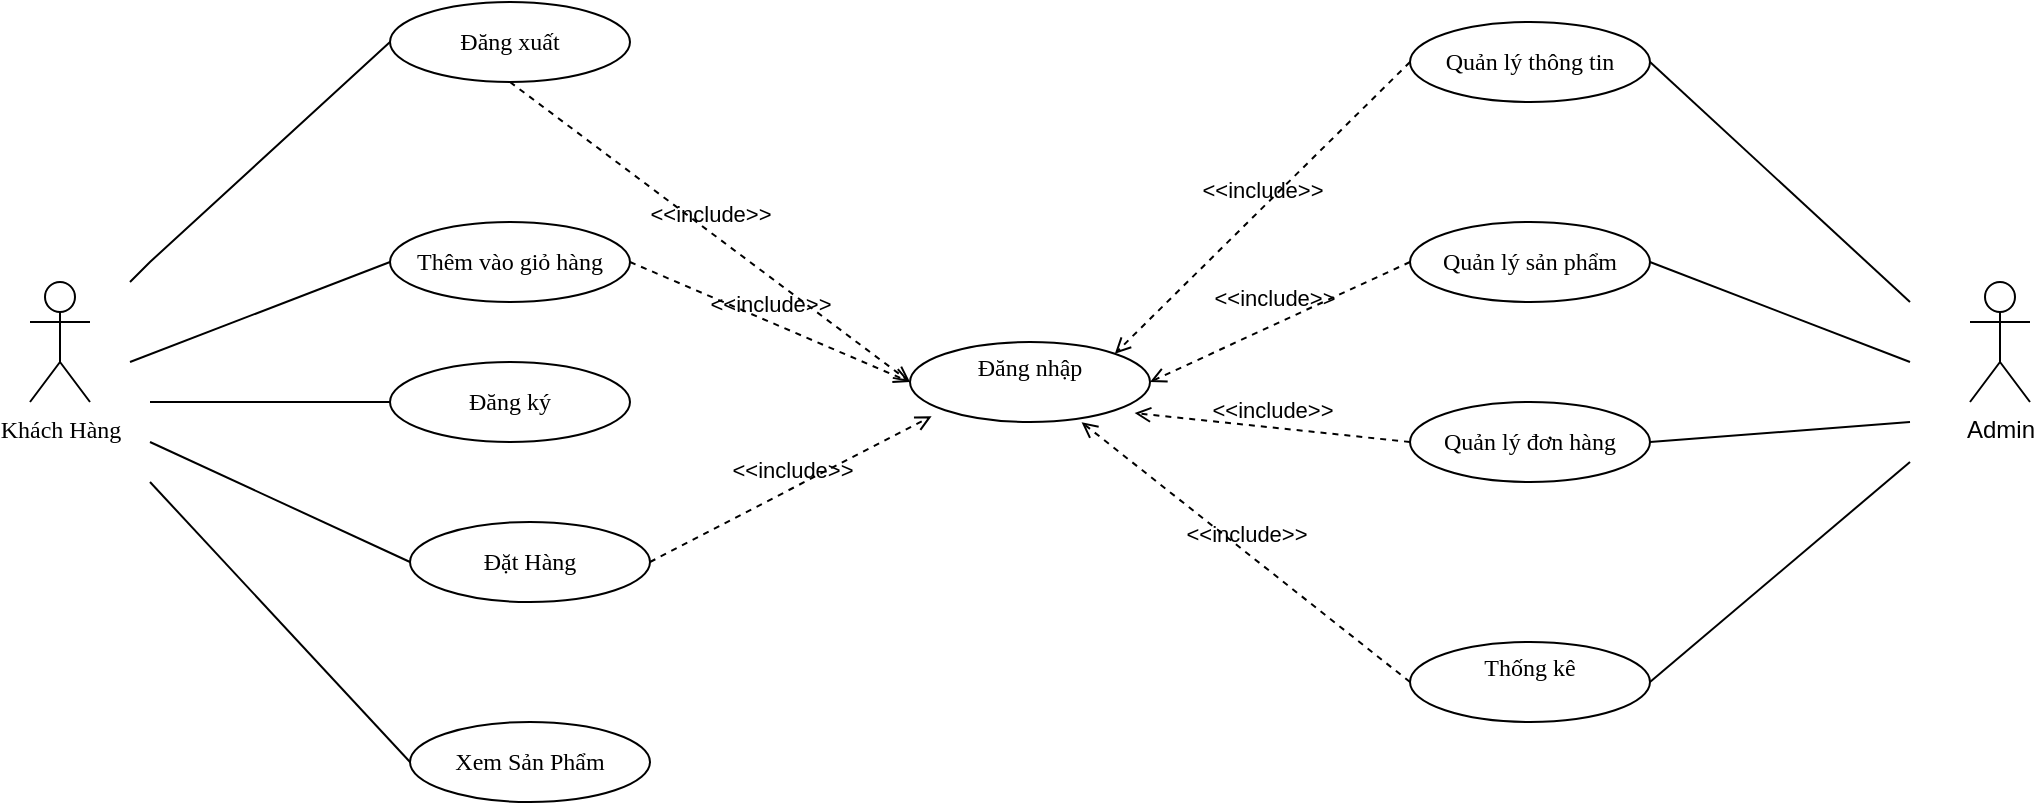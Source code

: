 <mxfile version="24.3.1" type="github">
  <diagram name="Trang-1" id="r6eOZ69rc-4Km0xSXZgc">
    <mxGraphModel dx="1031" dy="595" grid="1" gridSize="10" guides="1" tooltips="1" connect="1" arrows="1" fold="1" page="1" pageScale="1" pageWidth="827" pageHeight="1169" math="0" shadow="0">
      <root>
        <mxCell id="0" />
        <mxCell id="1" parent="0" />
        <mxCell id="mw8h1twb3_OkvwOdcU1I-1" value="&lt;font face=&quot;Times New Roman&quot;&gt;Khách Hàng&lt;/font&gt;&lt;div&gt;&lt;font face=&quot;Times New Roman&quot;&gt;&lt;br&gt;&lt;/font&gt;&lt;/div&gt;" style="shape=umlActor;verticalLabelPosition=bottom;verticalAlign=top;html=1;outlineConnect=0;" vertex="1" parent="1">
          <mxGeometry x="40" y="370" width="30" height="60" as="geometry" />
        </mxCell>
        <mxCell id="mw8h1twb3_OkvwOdcU1I-2" value="Admin&lt;div&gt;&lt;br&gt;&lt;/div&gt;" style="shape=umlActor;verticalLabelPosition=bottom;verticalAlign=top;html=1;outlineConnect=0;" vertex="1" parent="1">
          <mxGeometry x="1010" y="370" width="30" height="60" as="geometry" />
        </mxCell>
        <mxCell id="mw8h1twb3_OkvwOdcU1I-4" value="Đăng xuất" style="ellipse;whiteSpace=wrap;html=1;fontFamily=Times New Roman;" vertex="1" parent="1">
          <mxGeometry x="220" y="230" width="120" height="40" as="geometry" />
        </mxCell>
        <mxCell id="mw8h1twb3_OkvwOdcU1I-6" value="Thêm vào giỏ hàng" style="ellipse;whiteSpace=wrap;html=1;fontFamily=Times New Roman;" vertex="1" parent="1">
          <mxGeometry x="220" y="340" width="120" height="40" as="geometry" />
        </mxCell>
        <mxCell id="mw8h1twb3_OkvwOdcU1I-8" value="Đăng ký" style="ellipse;whiteSpace=wrap;html=1;fontFamily=Times New Roman;" vertex="1" parent="1">
          <mxGeometry x="220" y="410" width="120" height="40" as="geometry" />
        </mxCell>
        <mxCell id="mw8h1twb3_OkvwOdcU1I-10" value="Xem Sản Phẩm" style="ellipse;whiteSpace=wrap;html=1;fontFamily=Times New Roman;" vertex="1" parent="1">
          <mxGeometry x="230" y="590" width="120" height="40" as="geometry" />
        </mxCell>
        <mxCell id="mw8h1twb3_OkvwOdcU1I-12" value="" style="endArrow=none;html=1;rounded=0;entryX=0;entryY=0.5;entryDx=0;entryDy=0;" edge="1" parent="1" target="mw8h1twb3_OkvwOdcU1I-4">
          <mxGeometry width="50" height="50" relative="1" as="geometry">
            <mxPoint x="90" y="370" as="sourcePoint" />
            <mxPoint x="120" y="340" as="targetPoint" />
            <Array as="points">
              <mxPoint x="100" y="360" />
            </Array>
          </mxGeometry>
        </mxCell>
        <mxCell id="mw8h1twb3_OkvwOdcU1I-13" value="" style="endArrow=none;html=1;rounded=0;entryX=0;entryY=0.5;entryDx=0;entryDy=0;" edge="1" parent="1" target="mw8h1twb3_OkvwOdcU1I-6">
          <mxGeometry width="50" height="50" relative="1" as="geometry">
            <mxPoint x="90" y="410" as="sourcePoint" />
            <mxPoint x="350" y="390" as="targetPoint" />
          </mxGeometry>
        </mxCell>
        <mxCell id="mw8h1twb3_OkvwOdcU1I-14" value="" style="endArrow=none;html=1;rounded=0;entryX=0;entryY=0.5;entryDx=0;entryDy=0;" edge="1" parent="1" target="mw8h1twb3_OkvwOdcU1I-8">
          <mxGeometry width="50" height="50" relative="1" as="geometry">
            <mxPoint x="100" y="430" as="sourcePoint" />
            <mxPoint x="210" y="490" as="targetPoint" />
          </mxGeometry>
        </mxCell>
        <mxCell id="mw8h1twb3_OkvwOdcU1I-15" value="" style="endArrow=none;html=1;rounded=0;entryX=0;entryY=0.5;entryDx=0;entryDy=0;" edge="1" parent="1" target="mw8h1twb3_OkvwOdcU1I-10">
          <mxGeometry width="50" height="50" relative="1" as="geometry">
            <mxPoint x="100" y="470" as="sourcePoint" />
            <mxPoint x="350" y="390" as="targetPoint" />
          </mxGeometry>
        </mxCell>
        <mxCell id="mw8h1twb3_OkvwOdcU1I-17" value="Đăng nhập&lt;div&gt;&lt;br&gt;&lt;/div&gt;" style="ellipse;whiteSpace=wrap;html=1;fontFamily=Times New Roman;" vertex="1" parent="1">
          <mxGeometry x="480" y="400" width="120" height="40" as="geometry" />
        </mxCell>
        <mxCell id="mw8h1twb3_OkvwOdcU1I-20" value="Quản lý thông tin" style="ellipse;whiteSpace=wrap;html=1;fontFamily=Times New Roman;" vertex="1" parent="1">
          <mxGeometry x="730" y="240" width="120" height="40" as="geometry" />
        </mxCell>
        <mxCell id="mw8h1twb3_OkvwOdcU1I-22" value="Quản lý sản phẩm" style="ellipse;whiteSpace=wrap;html=1;fontFamily=Times New Roman;" vertex="1" parent="1">
          <mxGeometry x="730" y="340" width="120" height="40" as="geometry" />
        </mxCell>
        <mxCell id="mw8h1twb3_OkvwOdcU1I-24" value="Quản lý đơn hàng" style="ellipse;whiteSpace=wrap;html=1;fontFamily=Times New Roman;" vertex="1" parent="1">
          <mxGeometry x="730" y="430" width="120" height="40" as="geometry" />
        </mxCell>
        <mxCell id="mw8h1twb3_OkvwOdcU1I-26" value="Thống kê&lt;div&gt;&lt;br&gt;&lt;/div&gt;" style="ellipse;whiteSpace=wrap;html=1;fontFamily=Times New Roman;" vertex="1" parent="1">
          <mxGeometry x="730" y="550" width="120" height="40" as="geometry" />
        </mxCell>
        <mxCell id="mw8h1twb3_OkvwOdcU1I-35" value="" style="endArrow=none;html=1;rounded=0;exitX=1;exitY=0.5;exitDx=0;exitDy=0;" edge="1" parent="1" source="mw8h1twb3_OkvwOdcU1I-20">
          <mxGeometry width="50" height="50" relative="1" as="geometry">
            <mxPoint x="880" y="450" as="sourcePoint" />
            <mxPoint x="980" y="380" as="targetPoint" />
          </mxGeometry>
        </mxCell>
        <mxCell id="mw8h1twb3_OkvwOdcU1I-36" value="" style="endArrow=none;html=1;rounded=0;exitX=1;exitY=0.5;exitDx=0;exitDy=0;" edge="1" parent="1" source="mw8h1twb3_OkvwOdcU1I-22">
          <mxGeometry width="50" height="50" relative="1" as="geometry">
            <mxPoint x="880" y="500" as="sourcePoint" />
            <mxPoint x="980" y="410" as="targetPoint" />
          </mxGeometry>
        </mxCell>
        <mxCell id="mw8h1twb3_OkvwOdcU1I-37" value="" style="endArrow=none;html=1;rounded=0;exitX=1;exitY=0.5;exitDx=0;exitDy=0;" edge="1" parent="1" source="mw8h1twb3_OkvwOdcU1I-24">
          <mxGeometry width="50" height="50" relative="1" as="geometry">
            <mxPoint x="850" y="500" as="sourcePoint" />
            <mxPoint x="980" y="440" as="targetPoint" />
          </mxGeometry>
        </mxCell>
        <mxCell id="mw8h1twb3_OkvwOdcU1I-38" value="" style="endArrow=none;html=1;rounded=0;exitX=1;exitY=0.5;exitDx=0;exitDy=0;" edge="1" parent="1" source="mw8h1twb3_OkvwOdcU1I-26">
          <mxGeometry width="50" height="50" relative="1" as="geometry">
            <mxPoint x="870" y="580" as="sourcePoint" />
            <mxPoint x="980" y="460" as="targetPoint" />
          </mxGeometry>
        </mxCell>
        <mxCell id="mw8h1twb3_OkvwOdcU1I-43" value="&amp;lt;&amp;lt;include&amp;gt;&amp;gt;" style="html=1;verticalAlign=bottom;labelBackgroundColor=none;endArrow=open;endFill=0;dashed=1;rounded=0;entryX=0;entryY=0.5;entryDx=0;entryDy=0;exitX=0.5;exitY=1;exitDx=0;exitDy=0;" edge="1" parent="1" source="mw8h1twb3_OkvwOdcU1I-4" target="mw8h1twb3_OkvwOdcU1I-17">
          <mxGeometry width="160" relative="1" as="geometry">
            <mxPoint x="440" y="240" as="sourcePoint" />
            <mxPoint x="600" y="240" as="targetPoint" />
          </mxGeometry>
        </mxCell>
        <mxCell id="mw8h1twb3_OkvwOdcU1I-44" value="&amp;lt;&amp;lt;include&amp;gt;&amp;gt;" style="html=1;verticalAlign=bottom;labelBackgroundColor=none;endArrow=open;endFill=0;dashed=1;rounded=0;entryX=0;entryY=0.5;entryDx=0;entryDy=0;exitX=1;exitY=0.5;exitDx=0;exitDy=0;" edge="1" parent="1" source="mw8h1twb3_OkvwOdcU1I-6" target="mw8h1twb3_OkvwOdcU1I-17">
          <mxGeometry width="160" relative="1" as="geometry">
            <mxPoint x="530" y="430" as="sourcePoint" />
            <mxPoint x="690" y="430" as="targetPoint" />
          </mxGeometry>
        </mxCell>
        <mxCell id="mw8h1twb3_OkvwOdcU1I-47" value="Đặt Hàng" style="ellipse;whiteSpace=wrap;html=1;fontFamily=Times New Roman;" vertex="1" parent="1">
          <mxGeometry x="230" y="490" width="120" height="40" as="geometry" />
        </mxCell>
        <mxCell id="mw8h1twb3_OkvwOdcU1I-48" value="" style="endArrow=none;html=1;rounded=0;entryX=0;entryY=0.5;entryDx=0;entryDy=0;" edge="1" parent="1" target="mw8h1twb3_OkvwOdcU1I-47">
          <mxGeometry width="50" height="50" relative="1" as="geometry">
            <mxPoint x="100" y="450" as="sourcePoint" />
            <mxPoint x="220" y="470" as="targetPoint" />
          </mxGeometry>
        </mxCell>
        <mxCell id="mw8h1twb3_OkvwOdcU1I-49" value="&amp;lt;&amp;lt;include&amp;gt;&amp;gt;" style="html=1;verticalAlign=bottom;labelBackgroundColor=none;endArrow=open;endFill=0;dashed=1;rounded=0;exitX=1;exitY=0.5;exitDx=0;exitDy=0;entryX=0.09;entryY=0.927;entryDx=0;entryDy=0;entryPerimeter=0;" edge="1" parent="1" source="mw8h1twb3_OkvwOdcU1I-47" target="mw8h1twb3_OkvwOdcU1I-17">
          <mxGeometry width="160" relative="1" as="geometry">
            <mxPoint x="400" y="520" as="sourcePoint" />
            <mxPoint x="560" y="520" as="targetPoint" />
          </mxGeometry>
        </mxCell>
        <mxCell id="mw8h1twb3_OkvwOdcU1I-50" value="&amp;lt;&amp;lt;include&amp;gt;&amp;gt;" style="html=1;verticalAlign=bottom;labelBackgroundColor=none;endArrow=open;endFill=0;dashed=1;rounded=0;entryX=1;entryY=0;entryDx=0;entryDy=0;exitX=0;exitY=0.5;exitDx=0;exitDy=0;" edge="1" parent="1" source="mw8h1twb3_OkvwOdcU1I-20" target="mw8h1twb3_OkvwOdcU1I-17">
          <mxGeometry width="160" relative="1" as="geometry">
            <mxPoint x="527" y="230" as="sourcePoint" />
            <mxPoint x="707" y="380" as="targetPoint" />
          </mxGeometry>
        </mxCell>
        <mxCell id="mw8h1twb3_OkvwOdcU1I-51" value="&amp;lt;&amp;lt;include&amp;gt;&amp;gt;" style="html=1;verticalAlign=bottom;labelBackgroundColor=none;endArrow=open;endFill=0;dashed=1;rounded=0;entryX=0.715;entryY=1.003;entryDx=0;entryDy=0;exitX=0;exitY=0.5;exitDx=0;exitDy=0;entryPerimeter=0;" edge="1" parent="1" source="mw8h1twb3_OkvwOdcU1I-26" target="mw8h1twb3_OkvwOdcU1I-17">
          <mxGeometry width="160" relative="1" as="geometry">
            <mxPoint x="570" y="420" as="sourcePoint" />
            <mxPoint x="750" y="570" as="targetPoint" />
          </mxGeometry>
        </mxCell>
        <mxCell id="mw8h1twb3_OkvwOdcU1I-52" value="&amp;lt;&amp;lt;include&amp;gt;&amp;gt;" style="html=1;verticalAlign=bottom;labelBackgroundColor=none;endArrow=open;endFill=0;dashed=1;rounded=0;entryX=1;entryY=0.5;entryDx=0;entryDy=0;exitX=0;exitY=0.5;exitDx=0;exitDy=0;" edge="1" parent="1" source="mw8h1twb3_OkvwOdcU1I-22" target="mw8h1twb3_OkvwOdcU1I-17">
          <mxGeometry x="0.027" y="-4" width="160" relative="1" as="geometry">
            <mxPoint x="440" y="250" as="sourcePoint" />
            <mxPoint x="620" y="400" as="targetPoint" />
            <mxPoint as="offset" />
          </mxGeometry>
        </mxCell>
        <mxCell id="mw8h1twb3_OkvwOdcU1I-53" value="&amp;lt;&amp;lt;include&amp;gt;&amp;gt;" style="html=1;verticalAlign=bottom;labelBackgroundColor=none;endArrow=open;endFill=0;dashed=1;rounded=0;entryX=0.936;entryY=0.889;entryDx=0;entryDy=0;exitX=0;exitY=0.5;exitDx=0;exitDy=0;entryPerimeter=0;" edge="1" parent="1" source="mw8h1twb3_OkvwOdcU1I-24" target="mw8h1twb3_OkvwOdcU1I-17">
          <mxGeometry width="160" relative="1" as="geometry">
            <mxPoint x="430" y="200" as="sourcePoint" />
            <mxPoint x="610" y="350" as="targetPoint" />
          </mxGeometry>
        </mxCell>
      </root>
    </mxGraphModel>
  </diagram>
</mxfile>
